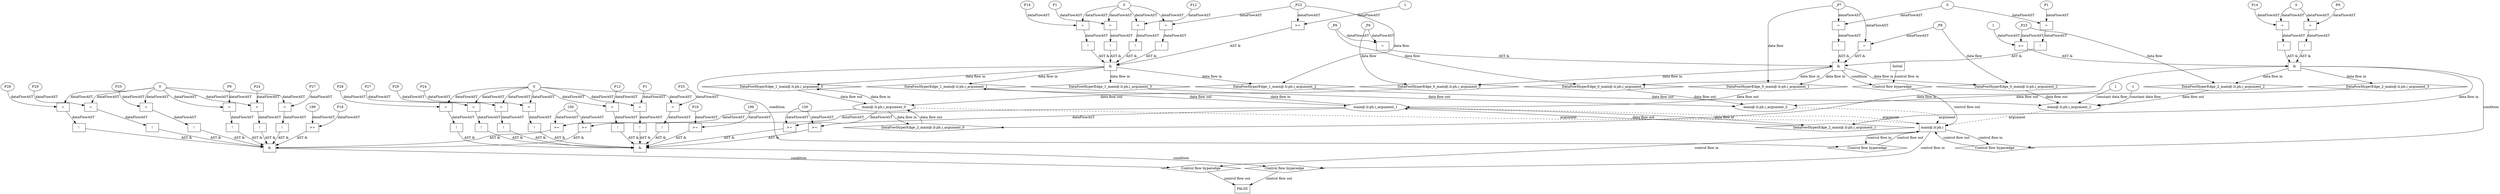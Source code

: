 digraph dag {
"main@.lr.ph.i" [label="main@.lr.ph.i" nodeName="main@.lr.ph.i" class=cfn  shape="rect"];
FALSE [label="FALSE" nodeName=FALSE class=cfn  shape="rect"];
Initial [label="Initial" nodeName=Initial class=cfn  shape="rect"];
ControlFowHyperEdge_0 [label="Control flow hyperedge" nodeName=ControlFowHyperEdge_0 class=controlFlowHyperEdge shape="diamond"];
"Initial" -> ControlFowHyperEdge_0 [label="control flow in"]
ControlFowHyperEdge_0 -> "main@.lr.ph.i" [label="control flow out"]
ControlFowHyperEdge_1 [label="Control flow hyperedge" nodeName=ControlFowHyperEdge_1 class=controlFlowHyperEdge shape="diamond"];
"main@.lr.ph.i" -> ControlFowHyperEdge_1 [label="control flow in"]
ControlFowHyperEdge_1 -> "main@.lr.ph.i" [label="control flow out"]
ControlFowHyperEdge_2 [label="Control flow hyperedge" nodeName=ControlFowHyperEdge_2 class=controlFlowHyperEdge shape="diamond"];
"main@.lr.ph.i" -> ControlFowHyperEdge_2 [label="control flow in"]
ControlFowHyperEdge_2 -> "main@.lr.ph.i" [label="control flow out"]
ControlFowHyperEdge_3 [label="Control flow hyperedge" nodeName=ControlFowHyperEdge_3 class=controlFlowHyperEdge shape="diamond"];
"main@.lr.ph.i" -> ControlFowHyperEdge_3 [label="control flow in"]
ControlFowHyperEdge_3 -> "FALSE" [label="control flow out"]
ControlFowHyperEdge_4 [label="Control flow hyperedge" nodeName=ControlFowHyperEdge_4 class=controlFlowHyperEdge shape="diamond"];
"main@.lr.ph.i" -> ControlFowHyperEdge_4 [label="control flow in"]
ControlFowHyperEdge_4 -> "FALSE" [label="control flow out"]
"main@.lr.ph.i_argument_0" [label="main@.lr.ph.i_argument_0" nodeName=argument0 class=argument  head="main@.lr.ph.i" shape="oval"];
"main@.lr.ph.i_argument_0" -> "main@.lr.ph.i"[label="argument" style="dashed"]
"main@.lr.ph.i_argument_1" [label="main@.lr.ph.i_argument_1" nodeName=argument1 class=argument  head="main@.lr.ph.i" shape="oval"];
"main@.lr.ph.i_argument_1" -> "main@.lr.ph.i"[label="argument" style="dashed"]
"main@.lr.ph.i_argument_2" [label="main@.lr.ph.i_argument_2" nodeName=argument2 class=argument  head="main@.lr.ph.i" shape="oval"];
"main@.lr.ph.i_argument_2" -> "main@.lr.ph.i"[label="argument" style="dashed"]
"main@.lr.ph.i_argument_3" [label="main@.lr.ph.i_argument_3" nodeName=argument3 class=argument  head="main@.lr.ph.i" shape="oval"];
"main@.lr.ph.i_argument_3" -> "main@.lr.ph.i"[label="argument" style="dashed"]

"xxxmain@.lr.ph.i___Initial_0xxx_and" [label="&" nodeName="xxxmain@.lr.ph.i___Initial_0xxx_and" class=Operator shape="rect"];
"xxxmain@.lr.ph.i___Initial_0xxxguard_0_node_0" [label="!" nodeName="xxxmain@.lr.ph.i___Initial_0xxxguard_0_node_0" class=Operator shape="rect"];
"xxxmain@.lr.ph.i___Initial_0xxxguard_0_node_1" [label="=" nodeName="xxxmain@.lr.ph.i___Initial_0xxxguard_0_node_1" class=Operator  shape="rect"];
"xxxmain@.lr.ph.i___Initial_0xxxguard_0_node_3" [label="0" nodeName="xxxmain@.lr.ph.i___Initial_0xxxguard_0_node_3" class=Literal ];
"xxxmain@.lr.ph.i___Initial_0xxxguard_0_node_1" -> "xxxmain@.lr.ph.i___Initial_0xxxguard_0_node_0"[label="dataFlowAST"]
"xxxmain@.lr.ph.i___Initial_0xxxdataFlow1_node_0" -> "xxxmain@.lr.ph.i___Initial_0xxxguard_0_node_1"[label="dataFlowAST"]
"xxxmain@.lr.ph.i___Initial_0xxxguard_0_node_3" -> "xxxmain@.lr.ph.i___Initial_0xxxguard_0_node_1"[label="dataFlowAST"]

"xxxmain@.lr.ph.i___Initial_0xxxguard_0_node_0" -> "xxxmain@.lr.ph.i___Initial_0xxx_and" [label="AST &"];
"xxxmain@.lr.ph.i___Initial_0xxxguard1_node_0" [label="!" nodeName="xxxmain@.lr.ph.i___Initial_0xxxguard1_node_0" class=Operator shape="rect"];
"xxxmain@.lr.ph.i___Initial_0xxxguard1_node_1" [label="=" nodeName="xxxmain@.lr.ph.i___Initial_0xxxguard1_node_1" class=Operator  shape="rect"];
"xxxmain@.lr.ph.i___Initial_0xxxguard1_node_2" [label="P1" nodeName="xxxmain@.lr.ph.i___Initial_0xxxguard1_node_2" class=Constant ];
"xxxmain@.lr.ph.i___Initial_0xxxguard1_node_1" -> "xxxmain@.lr.ph.i___Initial_0xxxguard1_node_0"[label="dataFlowAST"]
"xxxmain@.lr.ph.i___Initial_0xxxguard1_node_2" -> "xxxmain@.lr.ph.i___Initial_0xxxguard1_node_1"[label="dataFlowAST"]
"xxxmain@.lr.ph.i___Initial_0xxxguard_0_node_3" -> "xxxmain@.lr.ph.i___Initial_0xxxguard1_node_1"[label="dataFlowAST"]

"xxxmain@.lr.ph.i___Initial_0xxxguard1_node_0" -> "xxxmain@.lr.ph.i___Initial_0xxx_and" [label="AST &"];
"xxxmain@.lr.ph.i___Initial_0xxxguard2_node_0" [label="=" nodeName="xxxmain@.lr.ph.i___Initial_0xxxguard2_node_0" class=Operator  shape="rect"];
"xxxmain@.lr.ph.i___Initial_0xxxdataFlow_0_node_0" -> "xxxmain@.lr.ph.i___Initial_0xxxguard2_node_0"[label="dataFlowAST"]
"xxxmain@.lr.ph.i___Initial_0xxxdataFlow3_node_0" -> "xxxmain@.lr.ph.i___Initial_0xxxguard2_node_0"[label="dataFlowAST"]

"xxxmain@.lr.ph.i___Initial_0xxxguard2_node_0" -> "xxxmain@.lr.ph.i___Initial_0xxx_and" [label="AST &"];
"xxxmain@.lr.ph.i___Initial_0xxxguard3_node_0" [label="=" nodeName="xxxmain@.lr.ph.i___Initial_0xxxguard3_node_0" class=Operator  shape="rect"];
"xxxmain@.lr.ph.i___Initial_0xxxdataFlow2_node_0" -> "xxxmain@.lr.ph.i___Initial_0xxxguard3_node_0"[label="dataFlowAST"]
"xxxmain@.lr.ph.i___Initial_0xxxdataFlow1_node_0" -> "xxxmain@.lr.ph.i___Initial_0xxxguard3_node_0"[label="dataFlowAST"]

"xxxmain@.lr.ph.i___Initial_0xxxguard3_node_0" -> "xxxmain@.lr.ph.i___Initial_0xxx_and" [label="AST &"];
"xxxmain@.lr.ph.i___Initial_0xxx_and" -> "ControlFowHyperEdge_0" [label="condition"];
"xxxmain@.lr.ph.i___Initial_0xxxdataFlow_0_node_0" [label="_P6" nodeName="xxxmain@.lr.ph.i___Initial_0xxxdataFlow_0_node_0" class=Constant ];

"xxxmain@.lr.ph.i___Initial_0xxxdataFlow_0_node_0" -> "DataFowHyperEdge_0_main@.lr.ph.i_argument_0" [label="data flow"];
"xxxmain@.lr.ph.i___Initial_0xxxdataFlow1_node_0" [label="_P7" nodeName="xxxmain@.lr.ph.i___Initial_0xxxdataFlow1_node_0" class=Constant ];

"xxxmain@.lr.ph.i___Initial_0xxxdataFlow1_node_0" -> "DataFowHyperEdge_0_main@.lr.ph.i_argument_1" [label="data flow"];
"xxxmain@.lr.ph.i___Initial_0xxxdataFlow2_node_0" [label="_P8" nodeName="xxxmain@.lr.ph.i___Initial_0xxxdataFlow2_node_0" class=Constant ];

"xxxmain@.lr.ph.i___Initial_0xxxdataFlow2_node_0" -> "DataFowHyperEdge_0_main@.lr.ph.i_argument_2" [label="data flow"];
"xxxmain@.lr.ph.i___Initial_0xxxdataFlow3_node_0" [label="_P9" nodeName="xxxmain@.lr.ph.i___Initial_0xxxdataFlow3_node_0" class=Constant ];

"xxxmain@.lr.ph.i___Initial_0xxxdataFlow3_node_0" -> "DataFowHyperEdge_0_main@.lr.ph.i_argument_3" [label="data flow"];
"xxxmain@.lr.ph.i___main@.lr.ph.i_1xxx_and" [label="&" nodeName="xxxmain@.lr.ph.i___main@.lr.ph.i_1xxx_and" class=Operator shape="rect"];
"xxxmain@.lr.ph.i___main@.lr.ph.i_1xxxguard2_node_0" [label="!" nodeName="xxxmain@.lr.ph.i___main@.lr.ph.i_1xxxguard2_node_0" class=Operator shape="rect"];
"xxxmain@.lr.ph.i___main@.lr.ph.i_1xxxguard2_node_1" [label="=" nodeName="xxxmain@.lr.ph.i___main@.lr.ph.i_1xxxguard2_node_1" class=Operator  shape="rect"];
"xxxmain@.lr.ph.i___main@.lr.ph.i_1xxxguard2_node_2" [label="P12" nodeName="xxxmain@.lr.ph.i___main@.lr.ph.i_1xxxguard2_node_2" class=Constant ];
"xxxmain@.lr.ph.i___main@.lr.ph.i_1xxxguard2_node_1" -> "xxxmain@.lr.ph.i___main@.lr.ph.i_1xxxguard2_node_0"[label="dataFlowAST"]
"xxxmain@.lr.ph.i___main@.lr.ph.i_1xxxguard2_node_2" -> "xxxmain@.lr.ph.i___main@.lr.ph.i_1xxxguard2_node_1"[label="dataFlowAST"]
"xxxmain@.lr.ph.i___main@.lr.ph.i_1xxxguard1_node_3" -> "xxxmain@.lr.ph.i___main@.lr.ph.i_1xxxguard2_node_1"[label="dataFlowAST"]

"xxxmain@.lr.ph.i___main@.lr.ph.i_1xxxguard2_node_0" -> "xxxmain@.lr.ph.i___main@.lr.ph.i_1xxx_and" [label="AST &"];
"xxxmain@.lr.ph.i___main@.lr.ph.i_1xxxguard_0_node_0" [label=">=" nodeName="xxxmain@.lr.ph.i___main@.lr.ph.i_1xxxguard_0_node_0" class=Operator  shape="rect"];
"xxxmain@.lr.ph.i___main@.lr.ph.i_1xxxguard_0_node_1" [label="1" nodeName="xxxmain@.lr.ph.i___main@.lr.ph.i_1xxxguard_0_node_1" class=Literal ];
"xxxmain@.lr.ph.i___main@.lr.ph.i_1xxxguard_0_node_1" -> "xxxmain@.lr.ph.i___main@.lr.ph.i_1xxxguard_0_node_0"[label="dataFlowAST"]
"xxxmain@.lr.ph.i___main@.lr.ph.i_1xxxdataFlow_0_node_0" -> "xxxmain@.lr.ph.i___main@.lr.ph.i_1xxxguard_0_node_0"[label="dataFlowAST"]

"xxxmain@.lr.ph.i___main@.lr.ph.i_1xxxguard_0_node_0" -> "xxxmain@.lr.ph.i___main@.lr.ph.i_1xxx_and" [label="AST &"];
"xxxmain@.lr.ph.i___main@.lr.ph.i_1xxxguard3_node_0" [label="!" nodeName="xxxmain@.lr.ph.i___main@.lr.ph.i_1xxxguard3_node_0" class=Operator shape="rect"];
"xxxmain@.lr.ph.i___main@.lr.ph.i_1xxxguard3_node_1" [label="=" nodeName="xxxmain@.lr.ph.i___main@.lr.ph.i_1xxxguard3_node_1" class=Operator  shape="rect"];
"xxxmain@.lr.ph.i___main@.lr.ph.i_1xxxguard3_node_2" [label="P14" nodeName="xxxmain@.lr.ph.i___main@.lr.ph.i_1xxxguard3_node_2" class=Constant ];
"xxxmain@.lr.ph.i___main@.lr.ph.i_1xxxguard3_node_1" -> "xxxmain@.lr.ph.i___main@.lr.ph.i_1xxxguard3_node_0"[label="dataFlowAST"]
"xxxmain@.lr.ph.i___main@.lr.ph.i_1xxxguard3_node_2" -> "xxxmain@.lr.ph.i___main@.lr.ph.i_1xxxguard3_node_1"[label="dataFlowAST"]
"xxxmain@.lr.ph.i___main@.lr.ph.i_1xxxguard1_node_3" -> "xxxmain@.lr.ph.i___main@.lr.ph.i_1xxxguard3_node_1"[label="dataFlowAST"]

"xxxmain@.lr.ph.i___main@.lr.ph.i_1xxxguard3_node_0" -> "xxxmain@.lr.ph.i___main@.lr.ph.i_1xxx_and" [label="AST &"];
"xxxmain@.lr.ph.i___main@.lr.ph.i_1xxxguard1_node_0" [label="!" nodeName="xxxmain@.lr.ph.i___main@.lr.ph.i_1xxxguard1_node_0" class=Operator shape="rect"];
"xxxmain@.lr.ph.i___main@.lr.ph.i_1xxxguard1_node_1" [label="=" nodeName="xxxmain@.lr.ph.i___main@.lr.ph.i_1xxxguard1_node_1" class=Operator  shape="rect"];
"xxxmain@.lr.ph.i___main@.lr.ph.i_1xxxguard1_node_2" [label="P1" nodeName="xxxmain@.lr.ph.i___main@.lr.ph.i_1xxxguard1_node_2" class=Constant ];
"xxxmain@.lr.ph.i___main@.lr.ph.i_1xxxguard1_node_3" [label="0" nodeName="xxxmain@.lr.ph.i___main@.lr.ph.i_1xxxguard1_node_3" class=Literal ];
"xxxmain@.lr.ph.i___main@.lr.ph.i_1xxxguard1_node_1" -> "xxxmain@.lr.ph.i___main@.lr.ph.i_1xxxguard1_node_0"[label="dataFlowAST"]
"xxxmain@.lr.ph.i___main@.lr.ph.i_1xxxguard1_node_2" -> "xxxmain@.lr.ph.i___main@.lr.ph.i_1xxxguard1_node_1"[label="dataFlowAST"]
"xxxmain@.lr.ph.i___main@.lr.ph.i_1xxxguard1_node_3" -> "xxxmain@.lr.ph.i___main@.lr.ph.i_1xxxguard1_node_1"[label="dataFlowAST"]

"xxxmain@.lr.ph.i___main@.lr.ph.i_1xxxguard1_node_0" -> "xxxmain@.lr.ph.i___main@.lr.ph.i_1xxx_and" [label="AST &"];
"xxxmain@.lr.ph.i___main@.lr.ph.i_1xxxguard4_node_0" [label="!" nodeName="xxxmain@.lr.ph.i___main@.lr.ph.i_1xxxguard4_node_0" class=Operator shape="rect"];
"xxxmain@.lr.ph.i___main@.lr.ph.i_1xxxguard4_node_1" [label="=" nodeName="xxxmain@.lr.ph.i___main@.lr.ph.i_1xxxguard4_node_1" class=Operator  shape="rect"];
"xxxmain@.lr.ph.i___main@.lr.ph.i_1xxxguard4_node_1" -> "xxxmain@.lr.ph.i___main@.lr.ph.i_1xxxguard4_node_0"[label="dataFlowAST"]
"xxxmain@.lr.ph.i___main@.lr.ph.i_1xxxdataFlow_0_node_0" -> "xxxmain@.lr.ph.i___main@.lr.ph.i_1xxxguard4_node_1"[label="dataFlowAST"]
"xxxmain@.lr.ph.i___main@.lr.ph.i_1xxxguard1_node_3" -> "xxxmain@.lr.ph.i___main@.lr.ph.i_1xxxguard4_node_1"[label="dataFlowAST"]

"xxxmain@.lr.ph.i___main@.lr.ph.i_1xxxguard4_node_0" -> "xxxmain@.lr.ph.i___main@.lr.ph.i_1xxx_and" [label="AST &"];
"xxxmain@.lr.ph.i___main@.lr.ph.i_1xxx_and" -> "ControlFowHyperEdge_1" [label="condition"];
"xxxmain@.lr.ph.i___main@.lr.ph.i_1xxxdataFlow_0_node_0" [label="_P23" nodeName="xxxmain@.lr.ph.i___main@.lr.ph.i_1xxxdataFlow_0_node_0" class=Constant ];

"xxxmain@.lr.ph.i___main@.lr.ph.i_1xxxdataFlow_0_node_0" -> "DataFowHyperEdge_1_main@.lr.ph.i_argument_2" [label="data flow"];
"xxxmain@.lr.ph.i___main@.lr.ph.i_2xxx_and" [label="&" nodeName="xxxmain@.lr.ph.i___main@.lr.ph.i_2xxx_and" class=Operator shape="rect"];
"xxxmain@.lr.ph.i___main@.lr.ph.i_2xxxguard_0_node_0" [label="!" nodeName="xxxmain@.lr.ph.i___main@.lr.ph.i_2xxxguard_0_node_0" class=Operator shape="rect"];
"xxxmain@.lr.ph.i___main@.lr.ph.i_2xxxguard_0_node_1" [label="=" nodeName="xxxmain@.lr.ph.i___main@.lr.ph.i_2xxxguard_0_node_1" class=Operator  shape="rect"];
"xxxmain@.lr.ph.i___main@.lr.ph.i_2xxxguard_0_node_2" [label="P9" nodeName="xxxmain@.lr.ph.i___main@.lr.ph.i_2xxxguard_0_node_2" class=Constant ];
"xxxmain@.lr.ph.i___main@.lr.ph.i_2xxxguard_0_node_3" [label="0" nodeName="xxxmain@.lr.ph.i___main@.lr.ph.i_2xxxguard_0_node_3" class=Literal ];
"xxxmain@.lr.ph.i___main@.lr.ph.i_2xxxguard_0_node_1" -> "xxxmain@.lr.ph.i___main@.lr.ph.i_2xxxguard_0_node_0"[label="dataFlowAST"]
"xxxmain@.lr.ph.i___main@.lr.ph.i_2xxxguard_0_node_2" -> "xxxmain@.lr.ph.i___main@.lr.ph.i_2xxxguard_0_node_1"[label="dataFlowAST"]
"xxxmain@.lr.ph.i___main@.lr.ph.i_2xxxguard_0_node_3" -> "xxxmain@.lr.ph.i___main@.lr.ph.i_2xxxguard_0_node_1"[label="dataFlowAST"]

"xxxmain@.lr.ph.i___main@.lr.ph.i_2xxxguard_0_node_0" -> "xxxmain@.lr.ph.i___main@.lr.ph.i_2xxx_and" [label="AST &"];
"xxxmain@.lr.ph.i___main@.lr.ph.i_2xxxguard1_node_0" [label="!" nodeName="xxxmain@.lr.ph.i___main@.lr.ph.i_2xxxguard1_node_0" class=Operator shape="rect"];
"xxxmain@.lr.ph.i___main@.lr.ph.i_2xxxguard1_node_1" [label="=" nodeName="xxxmain@.lr.ph.i___main@.lr.ph.i_2xxxguard1_node_1" class=Operator  shape="rect"];
"xxxmain@.lr.ph.i___main@.lr.ph.i_2xxxguard1_node_2" [label="P14" nodeName="xxxmain@.lr.ph.i___main@.lr.ph.i_2xxxguard1_node_2" class=Constant ];
"xxxmain@.lr.ph.i___main@.lr.ph.i_2xxxguard1_node_1" -> "xxxmain@.lr.ph.i___main@.lr.ph.i_2xxxguard1_node_0"[label="dataFlowAST"]
"xxxmain@.lr.ph.i___main@.lr.ph.i_2xxxguard1_node_2" -> "xxxmain@.lr.ph.i___main@.lr.ph.i_2xxxguard1_node_1"[label="dataFlowAST"]
"xxxmain@.lr.ph.i___main@.lr.ph.i_2xxxguard_0_node_3" -> "xxxmain@.lr.ph.i___main@.lr.ph.i_2xxxguard1_node_1"[label="dataFlowAST"]

"xxxmain@.lr.ph.i___main@.lr.ph.i_2xxxguard1_node_0" -> "xxxmain@.lr.ph.i___main@.lr.ph.i_2xxx_and" [label="AST &"];
"xxxmain@.lr.ph.i___main@.lr.ph.i_2xxxguard2_node_0" [label=">=" nodeName="xxxmain@.lr.ph.i___main@.lr.ph.i_2xxxguard2_node_0" class=Operator  shape="rect"];
"xxxmain@.lr.ph.i___main@.lr.ph.i_2xxxguard2_node_2" [label="1" nodeName="xxxmain@.lr.ph.i___main@.lr.ph.i_2xxxguard2_node_2" class=Literal ];
"xxxmain@.lr.ph.i___main@.lr.ph.i_2xxxdataFlow_0_node_0" -> "xxxmain@.lr.ph.i___main@.lr.ph.i_2xxxguard2_node_0"[label="dataFlowAST"]
"xxxmain@.lr.ph.i___main@.lr.ph.i_2xxxguard2_node_2" -> "xxxmain@.lr.ph.i___main@.lr.ph.i_2xxxguard2_node_0"[label="dataFlowAST"]

"xxxmain@.lr.ph.i___main@.lr.ph.i_2xxxguard2_node_0" -> "xxxmain@.lr.ph.i___main@.lr.ph.i_2xxx_and" [label="AST &"];
"xxxmain@.lr.ph.i___main@.lr.ph.i_2xxx_and" -> "ControlFowHyperEdge_2" [label="condition"];
"xxxmain@.lr.ph.i___main@.lr.ph.i_2xxxdataFlow_0_node_0" [label="_P23" nodeName="xxxmain@.lr.ph.i___main@.lr.ph.i_2xxxdataFlow_0_node_0" class=Constant ];

"xxxmain@.lr.ph.i___main@.lr.ph.i_2xxxdataFlow_0_node_0" -> "DataFowHyperEdge_2_main@.lr.ph.i_argument_2" [label="data flow"];
"xxxFALSE___main@.lr.ph.i_3xxx_and" [label="&" nodeName="xxxFALSE___main@.lr.ph.i_3xxx_and" class=Operator shape="rect"];
"xxxFALSE___main@.lr.ph.i_3xxxguard6_node_0" [label=">=" nodeName="xxxFALSE___main@.lr.ph.i_3xxxguard6_node_0" class=Operator  shape="rect"];
"main@.lr.ph.i_argument_1" -> "xxxFALSE___main@.lr.ph.i_3xxxguard6_node_0"[label="dataFlowAST"]
"xxxFALSE___main@.lr.ph.i_3xxxguard4_node_2" -> "xxxFALSE___main@.lr.ph.i_3xxxguard6_node_0"[label="dataFlowAST"]

"xxxFALSE___main@.lr.ph.i_3xxxguard6_node_0" -> "xxxFALSE___main@.lr.ph.i_3xxx_and" [label="AST &"];
"xxxFALSE___main@.lr.ph.i_3xxxguard5_node_0" [label="!" nodeName="xxxFALSE___main@.lr.ph.i_3xxxguard5_node_0" class=Operator shape="rect"];
"xxxFALSE___main@.lr.ph.i_3xxxguard5_node_1" [label="=" nodeName="xxxFALSE___main@.lr.ph.i_3xxxguard5_node_1" class=Operator  shape="rect"];
"xxxFALSE___main@.lr.ph.i_3xxxguard5_node_2" [label="P24" nodeName="xxxFALSE___main@.lr.ph.i_3xxxguard5_node_2" class=Constant ];
"xxxFALSE___main@.lr.ph.i_3xxxguard5_node_1" -> "xxxFALSE___main@.lr.ph.i_3xxxguard5_node_0"[label="dataFlowAST"]
"xxxFALSE___main@.lr.ph.i_3xxxguard5_node_2" -> "xxxFALSE___main@.lr.ph.i_3xxxguard5_node_1"[label="dataFlowAST"]
"xxxFALSE___main@.lr.ph.i_3xxxguard1_node_3" -> "xxxFALSE___main@.lr.ph.i_3xxxguard5_node_1"[label="dataFlowAST"]

"xxxFALSE___main@.lr.ph.i_3xxxguard5_node_0" -> "xxxFALSE___main@.lr.ph.i_3xxx_and" [label="AST &"];
"xxxFALSE___main@.lr.ph.i_3xxxguard2_node_0" [label="!" nodeName="xxxFALSE___main@.lr.ph.i_3xxxguard2_node_0" class=Operator shape="rect"];
"xxxFALSE___main@.lr.ph.i_3xxxguard2_node_1" [label="=" nodeName="xxxFALSE___main@.lr.ph.i_3xxxguard2_node_1" class=Operator  shape="rect"];
"xxxFALSE___main@.lr.ph.i_3xxxguard2_node_2" [label="P1" nodeName="xxxFALSE___main@.lr.ph.i_3xxxguard2_node_2" class=Constant ];
"xxxFALSE___main@.lr.ph.i_3xxxguard2_node_1" -> "xxxFALSE___main@.lr.ph.i_3xxxguard2_node_0"[label="dataFlowAST"]
"xxxFALSE___main@.lr.ph.i_3xxxguard2_node_2" -> "xxxFALSE___main@.lr.ph.i_3xxxguard2_node_1"[label="dataFlowAST"]
"xxxFALSE___main@.lr.ph.i_3xxxguard1_node_3" -> "xxxFALSE___main@.lr.ph.i_3xxxguard2_node_1"[label="dataFlowAST"]

"xxxFALSE___main@.lr.ph.i_3xxxguard2_node_0" -> "xxxFALSE___main@.lr.ph.i_3xxx_and" [label="AST &"];
"xxxFALSE___main@.lr.ph.i_3xxxguard3_node_0" [label="!" nodeName="xxxFALSE___main@.lr.ph.i_3xxxguard3_node_0" class=Operator shape="rect"];
"xxxFALSE___main@.lr.ph.i_3xxxguard3_node_1" [label="=" nodeName="xxxFALSE___main@.lr.ph.i_3xxxguard3_node_1" class=Operator  shape="rect"];
"xxxFALSE___main@.lr.ph.i_3xxxguard3_node_2" [label="P27" nodeName="xxxFALSE___main@.lr.ph.i_3xxxguard3_node_2" class=Constant ];
"xxxFALSE___main@.lr.ph.i_3xxxguard3_node_1" -> "xxxFALSE___main@.lr.ph.i_3xxxguard3_node_0"[label="dataFlowAST"]
"xxxFALSE___main@.lr.ph.i_3xxxguard3_node_2" -> "xxxFALSE___main@.lr.ph.i_3xxxguard3_node_1"[label="dataFlowAST"]
"xxxFALSE___main@.lr.ph.i_3xxxguard1_node_3" -> "xxxFALSE___main@.lr.ph.i_3xxxguard3_node_1"[label="dataFlowAST"]

"xxxFALSE___main@.lr.ph.i_3xxxguard3_node_0" -> "xxxFALSE___main@.lr.ph.i_3xxx_and" [label="AST &"];
"xxxFALSE___main@.lr.ph.i_3xxxguard_0_node_0" [label=">=" nodeName="xxxFALSE___main@.lr.ph.i_3xxxguard_0_node_0" class=Operator  shape="rect"];
"xxxFALSE___main@.lr.ph.i_3xxxguard_0_node_1" [label="199" nodeName="xxxFALSE___main@.lr.ph.i_3xxxguard_0_node_1" class=Literal ];
"xxxFALSE___main@.lr.ph.i_3xxxguard_0_node_2" [label="P16" nodeName="xxxFALSE___main@.lr.ph.i_3xxxguard_0_node_2" class=Constant ];
"xxxFALSE___main@.lr.ph.i_3xxxguard_0_node_1" -> "xxxFALSE___main@.lr.ph.i_3xxxguard_0_node_0"[label="dataFlowAST"]
"xxxFALSE___main@.lr.ph.i_3xxxguard_0_node_2" -> "xxxFALSE___main@.lr.ph.i_3xxxguard_0_node_0"[label="dataFlowAST"]

"xxxFALSE___main@.lr.ph.i_3xxxguard_0_node_0" -> "xxxFALSE___main@.lr.ph.i_3xxx_and" [label="AST &"];
"xxxFALSE___main@.lr.ph.i_3xxxguard7_node_0" [label="!" nodeName="xxxFALSE___main@.lr.ph.i_3xxxguard7_node_0" class=Operator shape="rect"];
"xxxFALSE___main@.lr.ph.i_3xxxguard7_node_1" [label="=" nodeName="xxxFALSE___main@.lr.ph.i_3xxxguard7_node_1" class=Operator  shape="rect"];
"xxxFALSE___main@.lr.ph.i_3xxxguard7_node_2" [label="P25" nodeName="xxxFALSE___main@.lr.ph.i_3xxxguard7_node_2" class=Constant ];
"xxxFALSE___main@.lr.ph.i_3xxxguard7_node_1" -> "xxxFALSE___main@.lr.ph.i_3xxxguard7_node_0"[label="dataFlowAST"]
"xxxFALSE___main@.lr.ph.i_3xxxguard7_node_2" -> "xxxFALSE___main@.lr.ph.i_3xxxguard7_node_1"[label="dataFlowAST"]
"xxxFALSE___main@.lr.ph.i_3xxxguard1_node_3" -> "xxxFALSE___main@.lr.ph.i_3xxxguard7_node_1"[label="dataFlowAST"]

"xxxFALSE___main@.lr.ph.i_3xxxguard7_node_0" -> "xxxFALSE___main@.lr.ph.i_3xxx_and" [label="AST &"];
"xxxFALSE___main@.lr.ph.i_3xxxguard8_node_0" [label="!" nodeName="xxxFALSE___main@.lr.ph.i_3xxxguard8_node_0" class=Operator shape="rect"];
"xxxFALSE___main@.lr.ph.i_3xxxguard8_node_1" [label="=" nodeName="xxxFALSE___main@.lr.ph.i_3xxxguard8_node_1" class=Operator  shape="rect"];
"xxxFALSE___main@.lr.ph.i_3xxxguard8_node_2" [label="P12" nodeName="xxxFALSE___main@.lr.ph.i_3xxxguard8_node_2" class=Constant ];
"xxxFALSE___main@.lr.ph.i_3xxxguard8_node_1" -> "xxxFALSE___main@.lr.ph.i_3xxxguard8_node_0"[label="dataFlowAST"]
"xxxFALSE___main@.lr.ph.i_3xxxguard8_node_2" -> "xxxFALSE___main@.lr.ph.i_3xxxguard8_node_1"[label="dataFlowAST"]
"xxxFALSE___main@.lr.ph.i_3xxxguard1_node_3" -> "xxxFALSE___main@.lr.ph.i_3xxxguard8_node_1"[label="dataFlowAST"]

"xxxFALSE___main@.lr.ph.i_3xxxguard8_node_0" -> "xxxFALSE___main@.lr.ph.i_3xxx_and" [label="AST &"];
"xxxFALSE___main@.lr.ph.i_3xxxguard9_node_0" [label="!" nodeName="xxxFALSE___main@.lr.ph.i_3xxxguard9_node_0" class=Operator shape="rect"];
"xxxFALSE___main@.lr.ph.i_3xxxguard9_node_1" [label="=" nodeName="xxxFALSE___main@.lr.ph.i_3xxxguard9_node_1" class=Operator  shape="rect"];
"xxxFALSE___main@.lr.ph.i_3xxxguard9_node_2" [label="P28" nodeName="xxxFALSE___main@.lr.ph.i_3xxxguard9_node_2" class=Constant ];
"xxxFALSE___main@.lr.ph.i_3xxxguard9_node_1" -> "xxxFALSE___main@.lr.ph.i_3xxxguard9_node_0"[label="dataFlowAST"]
"xxxFALSE___main@.lr.ph.i_3xxxguard9_node_2" -> "xxxFALSE___main@.lr.ph.i_3xxxguard9_node_1"[label="dataFlowAST"]
"xxxFALSE___main@.lr.ph.i_3xxxguard1_node_3" -> "xxxFALSE___main@.lr.ph.i_3xxxguard9_node_1"[label="dataFlowAST"]

"xxxFALSE___main@.lr.ph.i_3xxxguard9_node_0" -> "xxxFALSE___main@.lr.ph.i_3xxx_and" [label="AST &"];
"xxxFALSE___main@.lr.ph.i_3xxxguard1_node_0" [label="!" nodeName="xxxFALSE___main@.lr.ph.i_3xxxguard1_node_0" class=Operator shape="rect"];
"xxxFALSE___main@.lr.ph.i_3xxxguard1_node_1" [label="=" nodeName="xxxFALSE___main@.lr.ph.i_3xxxguard1_node_1" class=Operator  shape="rect"];
"xxxFALSE___main@.lr.ph.i_3xxxguard1_node_2" [label="P29" nodeName="xxxFALSE___main@.lr.ph.i_3xxxguard1_node_2" class=Constant ];
"xxxFALSE___main@.lr.ph.i_3xxxguard1_node_3" [label="0" nodeName="xxxFALSE___main@.lr.ph.i_3xxxguard1_node_3" class=Literal ];
"xxxFALSE___main@.lr.ph.i_3xxxguard1_node_1" -> "xxxFALSE___main@.lr.ph.i_3xxxguard1_node_0"[label="dataFlowAST"]
"xxxFALSE___main@.lr.ph.i_3xxxguard1_node_2" -> "xxxFALSE___main@.lr.ph.i_3xxxguard1_node_1"[label="dataFlowAST"]
"xxxFALSE___main@.lr.ph.i_3xxxguard1_node_3" -> "xxxFALSE___main@.lr.ph.i_3xxxguard1_node_1"[label="dataFlowAST"]

"xxxFALSE___main@.lr.ph.i_3xxxguard1_node_0" -> "xxxFALSE___main@.lr.ph.i_3xxx_and" [label="AST &"];
"xxxFALSE___main@.lr.ph.i_3xxxguard4_node_0" [label=">=" nodeName="xxxFALSE___main@.lr.ph.i_3xxxguard4_node_0" class=Operator  shape="rect"];
"xxxFALSE___main@.lr.ph.i_3xxxguard4_node_2" [label="100" nodeName="xxxFALSE___main@.lr.ph.i_3xxxguard4_node_2" class=Literal ];
"main@.lr.ph.i_argument_0" -> "xxxFALSE___main@.lr.ph.i_3xxxguard4_node_0"[label="dataFlowAST"]
"xxxFALSE___main@.lr.ph.i_3xxxguard4_node_2" -> "xxxFALSE___main@.lr.ph.i_3xxxguard4_node_0"[label="dataFlowAST"]

"xxxFALSE___main@.lr.ph.i_3xxxguard4_node_0" -> "xxxFALSE___main@.lr.ph.i_3xxx_and" [label="AST &"];
"xxxFALSE___main@.lr.ph.i_3xxx_and" -> "ControlFowHyperEdge_3" [label="condition"];
"xxxFALSE___main@.lr.ph.i_4xxx_and" [label="&" nodeName="xxxFALSE___main@.lr.ph.i_4xxx_and" class=Operator shape="rect"];
"xxxFALSE___main@.lr.ph.i_4xxxguard_0_node_0" [label="!" nodeName="xxxFALSE___main@.lr.ph.i_4xxxguard_0_node_0" class=Operator shape="rect"];
"xxxFALSE___main@.lr.ph.i_4xxxguard_0_node_1" [label="=" nodeName="xxxFALSE___main@.lr.ph.i_4xxxguard_0_node_1" class=Operator  shape="rect"];
"xxxFALSE___main@.lr.ph.i_4xxxguard_0_node_2" [label="P29" nodeName="xxxFALSE___main@.lr.ph.i_4xxxguard_0_node_2" class=Constant ];
"xxxFALSE___main@.lr.ph.i_4xxxguard_0_node_3" [label="0" nodeName="xxxFALSE___main@.lr.ph.i_4xxxguard_0_node_3" class=Literal ];
"xxxFALSE___main@.lr.ph.i_4xxxguard_0_node_1" -> "xxxFALSE___main@.lr.ph.i_4xxxguard_0_node_0"[label="dataFlowAST"]
"xxxFALSE___main@.lr.ph.i_4xxxguard_0_node_2" -> "xxxFALSE___main@.lr.ph.i_4xxxguard_0_node_1"[label="dataFlowAST"]
"xxxFALSE___main@.lr.ph.i_4xxxguard_0_node_3" -> "xxxFALSE___main@.lr.ph.i_4xxxguard_0_node_1"[label="dataFlowAST"]

"xxxFALSE___main@.lr.ph.i_4xxxguard_0_node_0" -> "xxxFALSE___main@.lr.ph.i_4xxx_and" [label="AST &"];
"xxxFALSE___main@.lr.ph.i_4xxxguard2_node_0" [label="!" nodeName="xxxFALSE___main@.lr.ph.i_4xxxguard2_node_0" class=Operator shape="rect"];
"xxxFALSE___main@.lr.ph.i_4xxxguard2_node_1" [label="=" nodeName="xxxFALSE___main@.lr.ph.i_4xxxguard2_node_1" class=Operator  shape="rect"];
"xxxFALSE___main@.lr.ph.i_4xxxguard2_node_2" [label="P27" nodeName="xxxFALSE___main@.lr.ph.i_4xxxguard2_node_2" class=Constant ];
"xxxFALSE___main@.lr.ph.i_4xxxguard2_node_1" -> "xxxFALSE___main@.lr.ph.i_4xxxguard2_node_0"[label="dataFlowAST"]
"xxxFALSE___main@.lr.ph.i_4xxxguard2_node_2" -> "xxxFALSE___main@.lr.ph.i_4xxxguard2_node_1"[label="dataFlowAST"]
"xxxFALSE___main@.lr.ph.i_4xxxguard_0_node_3" -> "xxxFALSE___main@.lr.ph.i_4xxxguard2_node_1"[label="dataFlowAST"]

"xxxFALSE___main@.lr.ph.i_4xxxguard2_node_0" -> "xxxFALSE___main@.lr.ph.i_4xxx_and" [label="AST &"];
"xxxFALSE___main@.lr.ph.i_4xxxguard7_node_0" [label=">=" nodeName="xxxFALSE___main@.lr.ph.i_4xxxguard7_node_0" class=Operator  shape="rect"];
"main@.lr.ph.i_argument_1" -> "xxxFALSE___main@.lr.ph.i_4xxxguard7_node_0"[label="dataFlowAST"]
"xxxFALSE___main@.lr.ph.i_4xxxguard5_node_2" -> "xxxFALSE___main@.lr.ph.i_4xxxguard7_node_0"[label="dataFlowAST"]

"xxxFALSE___main@.lr.ph.i_4xxxguard7_node_0" -> "xxxFALSE___main@.lr.ph.i_4xxx_and" [label="AST &"];
"xxxFALSE___main@.lr.ph.i_4xxxguard6_node_0" [label="!" nodeName="xxxFALSE___main@.lr.ph.i_4xxxguard6_node_0" class=Operator shape="rect"];
"xxxFALSE___main@.lr.ph.i_4xxxguard6_node_1" [label="=" nodeName="xxxFALSE___main@.lr.ph.i_4xxxguard6_node_1" class=Operator  shape="rect"];
"xxxFALSE___main@.lr.ph.i_4xxxguard6_node_2" [label="P25" nodeName="xxxFALSE___main@.lr.ph.i_4xxxguard6_node_2" class=Constant ];
"xxxFALSE___main@.lr.ph.i_4xxxguard6_node_1" -> "xxxFALSE___main@.lr.ph.i_4xxxguard6_node_0"[label="dataFlowAST"]
"xxxFALSE___main@.lr.ph.i_4xxxguard6_node_2" -> "xxxFALSE___main@.lr.ph.i_4xxxguard6_node_1"[label="dataFlowAST"]
"xxxFALSE___main@.lr.ph.i_4xxxguard_0_node_3" -> "xxxFALSE___main@.lr.ph.i_4xxxguard6_node_1"[label="dataFlowAST"]

"xxxFALSE___main@.lr.ph.i_4xxxguard6_node_0" -> "xxxFALSE___main@.lr.ph.i_4xxx_and" [label="AST &"];
"xxxFALSE___main@.lr.ph.i_4xxxguard1_node_0" [label="!" nodeName="xxxFALSE___main@.lr.ph.i_4xxxguard1_node_0" class=Operator shape="rect"];
"xxxFALSE___main@.lr.ph.i_4xxxguard1_node_1" [label="=" nodeName="xxxFALSE___main@.lr.ph.i_4xxxguard1_node_1" class=Operator  shape="rect"];
"xxxFALSE___main@.lr.ph.i_4xxxguard1_node_2" [label="P9" nodeName="xxxFALSE___main@.lr.ph.i_4xxxguard1_node_2" class=Constant ];
"xxxFALSE___main@.lr.ph.i_4xxxguard1_node_1" -> "xxxFALSE___main@.lr.ph.i_4xxxguard1_node_0"[label="dataFlowAST"]
"xxxFALSE___main@.lr.ph.i_4xxxguard1_node_2" -> "xxxFALSE___main@.lr.ph.i_4xxxguard1_node_1"[label="dataFlowAST"]
"xxxFALSE___main@.lr.ph.i_4xxxguard_0_node_3" -> "xxxFALSE___main@.lr.ph.i_4xxxguard1_node_1"[label="dataFlowAST"]

"xxxFALSE___main@.lr.ph.i_4xxxguard1_node_0" -> "xxxFALSE___main@.lr.ph.i_4xxx_and" [label="AST &"];
"xxxFALSE___main@.lr.ph.i_4xxxguard3_node_0" [label=">=" nodeName="xxxFALSE___main@.lr.ph.i_4xxxguard3_node_0" class=Operator  shape="rect"];
"xxxFALSE___main@.lr.ph.i_4xxxguard3_node_1" [label="199" nodeName="xxxFALSE___main@.lr.ph.i_4xxxguard3_node_1" class=Literal ];
"xxxFALSE___main@.lr.ph.i_4xxxguard3_node_2" [label="P16" nodeName="xxxFALSE___main@.lr.ph.i_4xxxguard3_node_2" class=Constant ];
"xxxFALSE___main@.lr.ph.i_4xxxguard3_node_1" -> "xxxFALSE___main@.lr.ph.i_4xxxguard3_node_0"[label="dataFlowAST"]
"xxxFALSE___main@.lr.ph.i_4xxxguard3_node_2" -> "xxxFALSE___main@.lr.ph.i_4xxxguard3_node_0"[label="dataFlowAST"]

"xxxFALSE___main@.lr.ph.i_4xxxguard3_node_0" -> "xxxFALSE___main@.lr.ph.i_4xxx_and" [label="AST &"];
"xxxFALSE___main@.lr.ph.i_4xxxguard4_node_0" [label="!" nodeName="xxxFALSE___main@.lr.ph.i_4xxxguard4_node_0" class=Operator shape="rect"];
"xxxFALSE___main@.lr.ph.i_4xxxguard4_node_1" [label="=" nodeName="xxxFALSE___main@.lr.ph.i_4xxxguard4_node_1" class=Operator  shape="rect"];
"xxxFALSE___main@.lr.ph.i_4xxxguard4_node_2" [label="P24" nodeName="xxxFALSE___main@.lr.ph.i_4xxxguard4_node_2" class=Constant ];
"xxxFALSE___main@.lr.ph.i_4xxxguard4_node_1" -> "xxxFALSE___main@.lr.ph.i_4xxxguard4_node_0"[label="dataFlowAST"]
"xxxFALSE___main@.lr.ph.i_4xxxguard4_node_2" -> "xxxFALSE___main@.lr.ph.i_4xxxguard4_node_1"[label="dataFlowAST"]
"xxxFALSE___main@.lr.ph.i_4xxxguard_0_node_3" -> "xxxFALSE___main@.lr.ph.i_4xxxguard4_node_1"[label="dataFlowAST"]

"xxxFALSE___main@.lr.ph.i_4xxxguard4_node_0" -> "xxxFALSE___main@.lr.ph.i_4xxx_and" [label="AST &"];
"xxxFALSE___main@.lr.ph.i_4xxxguard5_node_0" [label=">=" nodeName="xxxFALSE___main@.lr.ph.i_4xxxguard5_node_0" class=Operator  shape="rect"];
"xxxFALSE___main@.lr.ph.i_4xxxguard5_node_2" [label="100" nodeName="xxxFALSE___main@.lr.ph.i_4xxxguard5_node_2" class=Literal ];
"main@.lr.ph.i_argument_0" -> "xxxFALSE___main@.lr.ph.i_4xxxguard5_node_0"[label="dataFlowAST"]
"xxxFALSE___main@.lr.ph.i_4xxxguard5_node_2" -> "xxxFALSE___main@.lr.ph.i_4xxxguard5_node_0"[label="dataFlowAST"]

"xxxFALSE___main@.lr.ph.i_4xxxguard5_node_0" -> "xxxFALSE___main@.lr.ph.i_4xxx_and" [label="AST &"];
"xxxFALSE___main@.lr.ph.i_4xxxguard8_node_0" [label="!" nodeName="xxxFALSE___main@.lr.ph.i_4xxxguard8_node_0" class=Operator shape="rect"];
"xxxFALSE___main@.lr.ph.i_4xxxguard8_node_1" [label="=" nodeName="xxxFALSE___main@.lr.ph.i_4xxxguard8_node_1" class=Operator  shape="rect"];
"xxxFALSE___main@.lr.ph.i_4xxxguard8_node_2" [label="P28" nodeName="xxxFALSE___main@.lr.ph.i_4xxxguard8_node_2" class=Constant ];
"xxxFALSE___main@.lr.ph.i_4xxxguard8_node_1" -> "xxxFALSE___main@.lr.ph.i_4xxxguard8_node_0"[label="dataFlowAST"]
"xxxFALSE___main@.lr.ph.i_4xxxguard8_node_2" -> "xxxFALSE___main@.lr.ph.i_4xxxguard8_node_1"[label="dataFlowAST"]
"xxxFALSE___main@.lr.ph.i_4xxxguard_0_node_3" -> "xxxFALSE___main@.lr.ph.i_4xxxguard8_node_1"[label="dataFlowAST"]

"xxxFALSE___main@.lr.ph.i_4xxxguard8_node_0" -> "xxxFALSE___main@.lr.ph.i_4xxx_and" [label="AST &"];
"xxxFALSE___main@.lr.ph.i_4xxx_and" -> "ControlFowHyperEdge_4" [label="condition"];
"DataFowHyperEdge_0_main@.lr.ph.i_argument_0" [label="DataFowHyperEdge_0_main@.lr.ph.i_argument_0" nodeName="DataFowHyperEdge_0_main@.lr.ph.i_argument_0" class=DataFlowHyperedge shape="diamond"];
"DataFowHyperEdge_0_main@.lr.ph.i_argument_0" -> "main@.lr.ph.i_argument_0"[label="data flow out"]
"xxxmain@.lr.ph.i___Initial_0xxx_and" -> "DataFowHyperEdge_0_main@.lr.ph.i_argument_0"[label="data flow in"]
"DataFowHyperEdge_0_main@.lr.ph.i_argument_1" [label="DataFowHyperEdge_0_main@.lr.ph.i_argument_1" nodeName="DataFowHyperEdge_0_main@.lr.ph.i_argument_1" class=DataFlowHyperedge shape="diamond"];
"DataFowHyperEdge_0_main@.lr.ph.i_argument_1" -> "main@.lr.ph.i_argument_1"[label="data flow out"]
"xxxmain@.lr.ph.i___Initial_0xxx_and" -> "DataFowHyperEdge_0_main@.lr.ph.i_argument_1"[label="data flow in"]
"DataFowHyperEdge_0_main@.lr.ph.i_argument_2" [label="DataFowHyperEdge_0_main@.lr.ph.i_argument_2" nodeName="DataFowHyperEdge_0_main@.lr.ph.i_argument_2" class=DataFlowHyperedge shape="diamond"];
"DataFowHyperEdge_0_main@.lr.ph.i_argument_2" -> "main@.lr.ph.i_argument_2"[label="data flow out"]
"xxxmain@.lr.ph.i___Initial_0xxx_and" -> "DataFowHyperEdge_0_main@.lr.ph.i_argument_2"[label="data flow in"]
"DataFowHyperEdge_0_main@.lr.ph.i_argument_3" [label="DataFowHyperEdge_0_main@.lr.ph.i_argument_3" nodeName="DataFowHyperEdge_0_main@.lr.ph.i_argument_3" class=DataFlowHyperedge shape="diamond"];
"DataFowHyperEdge_0_main@.lr.ph.i_argument_3" -> "main@.lr.ph.i_argument_3"[label="data flow out"]
"xxxmain@.lr.ph.i___Initial_0xxx_and" -> "DataFowHyperEdge_0_main@.lr.ph.i_argument_3"[label="data flow in"]
"DataFowHyperEdge_1_main@.lr.ph.i_argument_0" [label="DataFowHyperEdge_1_main@.lr.ph.i_argument_0" nodeName="DataFowHyperEdge_1_main@.lr.ph.i_argument_0" class=DataFlowHyperedge shape="diamond"];
"DataFowHyperEdge_1_main@.lr.ph.i_argument_0" -> "main@.lr.ph.i_argument_0"[label="data flow out"]
"xxxmain@.lr.ph.i___main@.lr.ph.i_1xxx_and" -> "DataFowHyperEdge_1_main@.lr.ph.i_argument_0"[label="data flow in"]
"DataFowHyperEdge_1_main@.lr.ph.i_argument_1" [label="DataFowHyperEdge_1_main@.lr.ph.i_argument_1" nodeName="DataFowHyperEdge_1_main@.lr.ph.i_argument_1" class=DataFlowHyperedge shape="diamond"];
"DataFowHyperEdge_1_main@.lr.ph.i_argument_1" -> "main@.lr.ph.i_argument_1"[label="data flow out"]
"xxxmain@.lr.ph.i___main@.lr.ph.i_1xxx_and" -> "DataFowHyperEdge_1_main@.lr.ph.i_argument_1"[label="data flow in"]
"DataFowHyperEdge_1_main@.lr.ph.i_argument_2" [label="DataFowHyperEdge_1_main@.lr.ph.i_argument_2" nodeName="DataFowHyperEdge_1_main@.lr.ph.i_argument_2" class=DataFlowHyperedge shape="diamond"];
"DataFowHyperEdge_1_main@.lr.ph.i_argument_2" -> "main@.lr.ph.i_argument_2"[label="data flow out"]
"xxxmain@.lr.ph.i___main@.lr.ph.i_1xxx_and" -> "DataFowHyperEdge_1_main@.lr.ph.i_argument_2"[label="data flow in"]
"DataFowHyperEdge_1_main@.lr.ph.i_argument_3" [label="DataFowHyperEdge_1_main@.lr.ph.i_argument_3" nodeName="DataFowHyperEdge_1_main@.lr.ph.i_argument_3" class=DataFlowHyperedge shape="diamond"];
"DataFowHyperEdge_1_main@.lr.ph.i_argument_3" -> "main@.lr.ph.i_argument_3"[label="data flow out"]
"xxxmain@.lr.ph.i___main@.lr.ph.i_1xxx_and" -> "DataFowHyperEdge_1_main@.lr.ph.i_argument_3"[label="data flow in"]
"DataFowHyperEdge_2_main@.lr.ph.i_argument_0" [label="DataFowHyperEdge_2_main@.lr.ph.i_argument_0" nodeName="DataFowHyperEdge_2_main@.lr.ph.i_argument_0" class=DataFlowHyperedge shape="diamond"];
"DataFowHyperEdge_2_main@.lr.ph.i_argument_0" -> "main@.lr.ph.i_argument_0"[label="data flow out"]
"xxxmain@.lr.ph.i___main@.lr.ph.i_2xxx_and" -> "DataFowHyperEdge_2_main@.lr.ph.i_argument_0"[label="data flow in"]
"DataFowHyperEdge_2_main@.lr.ph.i_argument_1" [label="DataFowHyperEdge_2_main@.lr.ph.i_argument_1" nodeName="DataFowHyperEdge_2_main@.lr.ph.i_argument_1" class=DataFlowHyperedge shape="diamond"];
"DataFowHyperEdge_2_main@.lr.ph.i_argument_1" -> "main@.lr.ph.i_argument_1"[label="data flow out"]
"xxxmain@.lr.ph.i___main@.lr.ph.i_2xxx_and" -> "DataFowHyperEdge_2_main@.lr.ph.i_argument_1"[label="data flow in"]
"DataFowHyperEdge_2_main@.lr.ph.i_argument_2" [label="DataFowHyperEdge_2_main@.lr.ph.i_argument_2" nodeName="DataFowHyperEdge_2_main@.lr.ph.i_argument_2" class=DataFlowHyperedge shape="diamond"];
"DataFowHyperEdge_2_main@.lr.ph.i_argument_2" -> "main@.lr.ph.i_argument_2"[label="data flow out"]
"xxxmain@.lr.ph.i___main@.lr.ph.i_2xxx_and" -> "DataFowHyperEdge_2_main@.lr.ph.i_argument_2"[label="data flow in"]
"DataFowHyperEdge_2_main@.lr.ph.i_argument_3" [label="DataFowHyperEdge_2_main@.lr.ph.i_argument_3" nodeName="DataFowHyperEdge_2_main@.lr.ph.i_argument_3" class=DataFlowHyperedge shape="diamond"];
"DataFowHyperEdge_2_main@.lr.ph.i_argument_3" -> "main@.lr.ph.i_argument_3"[label="data flow out"]
"xxxmain@.lr.ph.i___main@.lr.ph.i_2xxx_and" -> "DataFowHyperEdge_2_main@.lr.ph.i_argument_3"[label="data flow in"]
"xxxFALSE___main@.lr.ph.i_3xxxmain@.lr.ph.i_argument_2_constant_-1" [label="-1" nodeName="xxxFALSE___main@.lr.ph.i_3xxxmain@.lr.ph.i_argument_2_constant_-1" class=Constant];
"xxxFALSE___main@.lr.ph.i_3xxxmain@.lr.ph.i_argument_2_constant_-1" -> "main@.lr.ph.i_argument_2" [label="constant data flow"];
"xxxFALSE___main@.lr.ph.i_4xxxmain@.lr.ph.i_argument_2_constant_1" [label="1" nodeName="xxxFALSE___main@.lr.ph.i_4xxxmain@.lr.ph.i_argument_2_constant_1" class=Constant];
"xxxFALSE___main@.lr.ph.i_4xxxmain@.lr.ph.i_argument_2_constant_1" -> "main@.lr.ph.i_argument_2" [label="constant data flow"];
"main@.lr.ph.i_argument_0" -> "DataFowHyperEdge_1_main@.lr.ph.i_argument_0"[label="data flow in"]
"main@.lr.ph.i_argument_1" -> "DataFowHyperEdge_1_main@.lr.ph.i_argument_1"[label="data flow in"]
"main@.lr.ph.i_argument_0" -> "DataFowHyperEdge_2_main@.lr.ph.i_argument_0"[label="data flow in"]
"main@.lr.ph.i_argument_1" -> "DataFowHyperEdge_2_main@.lr.ph.i_argument_1"[label="data flow in"]




}
